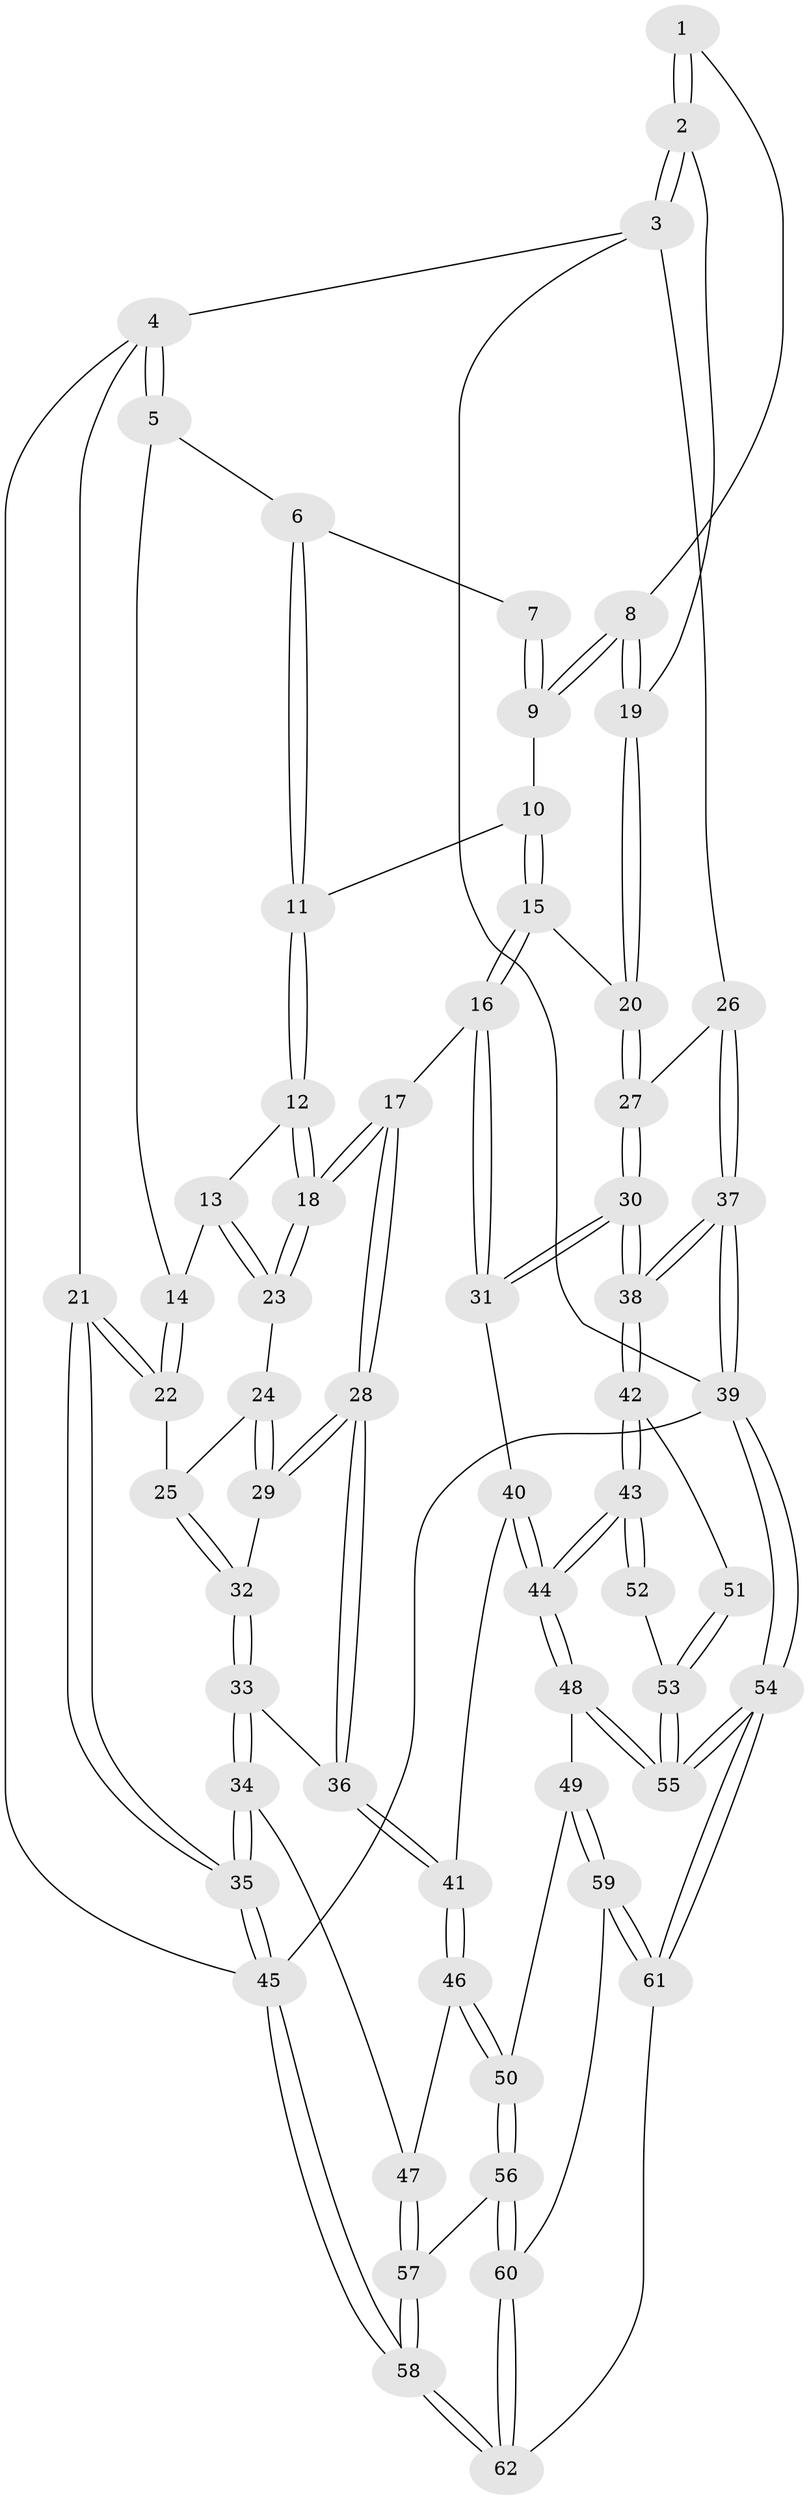 // coarse degree distribution, {2: 0.045454545454545456, 3: 0.7272727272727273, 4: 0.22727272727272727}
// Generated by graph-tools (version 1.1) at 2025/38/03/04/25 23:38:30]
// undirected, 62 vertices, 152 edges
graph export_dot {
  node [color=gray90,style=filled];
  1 [pos="+0.7627896888685765+0"];
  2 [pos="+1+0"];
  3 [pos="+1+0"];
  4 [pos="+0+0"];
  5 [pos="+0.21031816589889618+0"];
  6 [pos="+0.32524224445672195+0"];
  7 [pos="+0.6864497605404977+0"];
  8 [pos="+0.6338307904538902+0.12616510871440753"];
  9 [pos="+0.5750915444676753+0.08072394089824315"];
  10 [pos="+0.47752944943008496+0.08159527401510279"];
  11 [pos="+0.4280999186195325+0.052140143548053096"];
  12 [pos="+0.3436287419427247+0.19739473291706464"];
  13 [pos="+0.19071019429071015+0.08205563501491174"];
  14 [pos="+0.18185910037536662+0.06987924548244437"];
  15 [pos="+0.514874866748644+0.27034364104205083"];
  16 [pos="+0.461078986581179+0.35715202182565153"];
  17 [pos="+0.3766230399057036+0.36730277412200635"];
  18 [pos="+0.3521631524406933+0.31463695996860463"];
  19 [pos="+0.658367573644123+0.15422602115083217"];
  20 [pos="+0.6645559122661487+0.1800051016638755"];
  21 [pos="+0+0.19749613542088376"];
  22 [pos="+0.015852316753669615+0.23245961220742095"];
  23 [pos="+0.21475233544439684+0.24306422240229128"];
  24 [pos="+0.1024964902308261+0.2640465558248104"];
  25 [pos="+0.03641686844396499+0.2504170610048531"];
  26 [pos="+1+0.09470786103018194"];
  27 [pos="+0.7954723751049749+0.2700974479344571"];
  28 [pos="+0.3221705028935136+0.43425651878556193"];
  29 [pos="+0.229921591684583+0.3786632674504065"];
  30 [pos="+0.7138909930024289+0.4795821217005783"];
  31 [pos="+0.6662225969245683+0.48028570077811156"];
  32 [pos="+0.07038403166925294+0.3541883173676913"];
  33 [pos="+0.08471316226045261+0.547356441796129"];
  34 [pos="+0.003687356843201092+0.619407643307872"];
  35 [pos="+0+0.6410912073295277"];
  36 [pos="+0.30735239298698913+0.46784614844527717"];
  37 [pos="+1+0.6781692409613241"];
  38 [pos="+0.8211172155102175+0.5863650014217553"];
  39 [pos="+1+1"];
  40 [pos="+0.6482177658022653+0.5008245140726685"];
  41 [pos="+0.37244718146783534+0.6240133862028243"];
  42 [pos="+0.7559662136866637+0.6607961139797373"];
  43 [pos="+0.5252233811545364+0.7265610221652693"];
  44 [pos="+0.522097583303255+0.726892207773738"];
  45 [pos="+0+1"];
  46 [pos="+0.3774575737736767+0.6574343336144247"];
  47 [pos="+0.04120126631815791+0.6520971438117613"];
  48 [pos="+0.5036277389961599+0.7418653671511815"];
  49 [pos="+0.4802611854753179+0.7488032624148804"];
  50 [pos="+0.3887202899359716+0.70354520957977"];
  51 [pos="+0.7488110951766493+0.6740999562034944"];
  52 [pos="+0.6369360932269583+0.7391690588855915"];
  53 [pos="+0.7036609425523779+0.7826420913722807"];
  54 [pos="+0.8486283003868499+1"];
  55 [pos="+0.6922305677867023+0.8527397874569446"];
  56 [pos="+0.28319770782130405+0.7846040897613388"];
  57 [pos="+0.16681675434454035+0.7782913421650949"];
  58 [pos="+0+1"];
  59 [pos="+0.4839003521441766+0.823815484081762"];
  60 [pos="+0.3369766693453246+1"];
  61 [pos="+0.8411974821511673+1"];
  62 [pos="+0.33183750994825084+1"];
  1 -- 2;
  1 -- 2;
  1 -- 8;
  2 -- 3;
  2 -- 3;
  2 -- 19;
  3 -- 4;
  3 -- 26;
  3 -- 39;
  4 -- 5;
  4 -- 5;
  4 -- 21;
  4 -- 45;
  5 -- 6;
  5 -- 14;
  6 -- 7;
  6 -- 11;
  6 -- 11;
  7 -- 9;
  7 -- 9;
  8 -- 9;
  8 -- 9;
  8 -- 19;
  8 -- 19;
  9 -- 10;
  10 -- 11;
  10 -- 15;
  10 -- 15;
  11 -- 12;
  11 -- 12;
  12 -- 13;
  12 -- 18;
  12 -- 18;
  13 -- 14;
  13 -- 23;
  13 -- 23;
  14 -- 22;
  14 -- 22;
  15 -- 16;
  15 -- 16;
  15 -- 20;
  16 -- 17;
  16 -- 31;
  16 -- 31;
  17 -- 18;
  17 -- 18;
  17 -- 28;
  17 -- 28;
  18 -- 23;
  18 -- 23;
  19 -- 20;
  19 -- 20;
  20 -- 27;
  20 -- 27;
  21 -- 22;
  21 -- 22;
  21 -- 35;
  21 -- 35;
  22 -- 25;
  23 -- 24;
  24 -- 25;
  24 -- 29;
  24 -- 29;
  25 -- 32;
  25 -- 32;
  26 -- 27;
  26 -- 37;
  26 -- 37;
  27 -- 30;
  27 -- 30;
  28 -- 29;
  28 -- 29;
  28 -- 36;
  28 -- 36;
  29 -- 32;
  30 -- 31;
  30 -- 31;
  30 -- 38;
  30 -- 38;
  31 -- 40;
  32 -- 33;
  32 -- 33;
  33 -- 34;
  33 -- 34;
  33 -- 36;
  34 -- 35;
  34 -- 35;
  34 -- 47;
  35 -- 45;
  35 -- 45;
  36 -- 41;
  36 -- 41;
  37 -- 38;
  37 -- 38;
  37 -- 39;
  37 -- 39;
  38 -- 42;
  38 -- 42;
  39 -- 54;
  39 -- 54;
  39 -- 45;
  40 -- 41;
  40 -- 44;
  40 -- 44;
  41 -- 46;
  41 -- 46;
  42 -- 43;
  42 -- 43;
  42 -- 51;
  43 -- 44;
  43 -- 44;
  43 -- 52;
  43 -- 52;
  44 -- 48;
  44 -- 48;
  45 -- 58;
  45 -- 58;
  46 -- 47;
  46 -- 50;
  46 -- 50;
  47 -- 57;
  47 -- 57;
  48 -- 49;
  48 -- 55;
  48 -- 55;
  49 -- 50;
  49 -- 59;
  49 -- 59;
  50 -- 56;
  50 -- 56;
  51 -- 53;
  51 -- 53;
  52 -- 53;
  53 -- 55;
  53 -- 55;
  54 -- 55;
  54 -- 55;
  54 -- 61;
  54 -- 61;
  56 -- 57;
  56 -- 60;
  56 -- 60;
  57 -- 58;
  57 -- 58;
  58 -- 62;
  58 -- 62;
  59 -- 60;
  59 -- 61;
  59 -- 61;
  60 -- 62;
  60 -- 62;
  61 -- 62;
}
